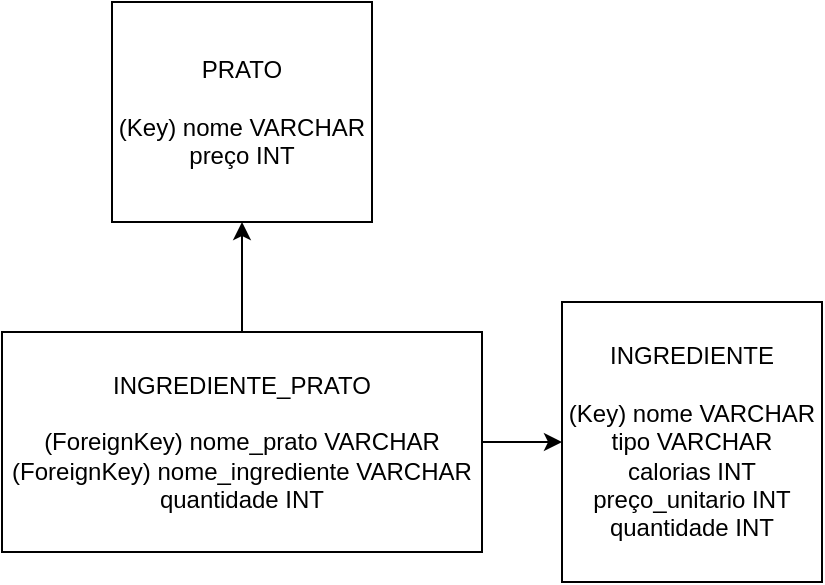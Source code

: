 <mxfile>
    <diagram id="BEaKJCIJKDmJCSMTedWr" name="Page-1">
        <mxGraphModel dx="544" dy="502" grid="0" gridSize="10" guides="1" tooltips="1" connect="1" arrows="1" fold="1" page="1" pageScale="1" pageWidth="850" pageHeight="1100" math="0" shadow="0">
            <root>
                <mxCell id="0"/>
                <mxCell id="1" parent="0"/>
                <mxCell id="2" value="INGREDIENTE&lt;br&gt;&lt;br&gt;(Key) nome VARCHAR&lt;br&gt;tipo VARCHAR&lt;br&gt;calorias INT&lt;br&gt;preço_unitario INT&lt;br&gt;quantidade INT" style="rounded=0;whiteSpace=wrap;html=1;" vertex="1" parent="1">
                    <mxGeometry x="460" y="390" width="130" height="140" as="geometry"/>
                </mxCell>
                <mxCell id="3" value="PRATO&lt;br&gt;&lt;br&gt;(Key) nome VARCHAR&lt;br&gt;preço INT" style="rounded=0;whiteSpace=wrap;html=1;" vertex="1" parent="1">
                    <mxGeometry x="235" y="240" width="130" height="110" as="geometry"/>
                </mxCell>
                <mxCell id="7" value="" style="edgeStyle=none;html=1;" edge="1" parent="1" source="4" target="3">
                    <mxGeometry relative="1" as="geometry"/>
                </mxCell>
                <mxCell id="8" value="" style="edgeStyle=none;html=1;" edge="1" parent="1" source="4" target="2">
                    <mxGeometry relative="1" as="geometry"/>
                </mxCell>
                <mxCell id="4" value="INGREDIENTE_PRATO&lt;br&gt;&lt;br&gt;(ForeignKey) nome_prato VARCHAR&lt;br&gt;(ForeignKey) nome_ingrediente VARCHAR&lt;br&gt;quantidade INT" style="rounded=0;whiteSpace=wrap;html=1;" vertex="1" parent="1">
                    <mxGeometry x="180" y="405" width="240" height="110" as="geometry"/>
                </mxCell>
            </root>
        </mxGraphModel>
    </diagram>
</mxfile>